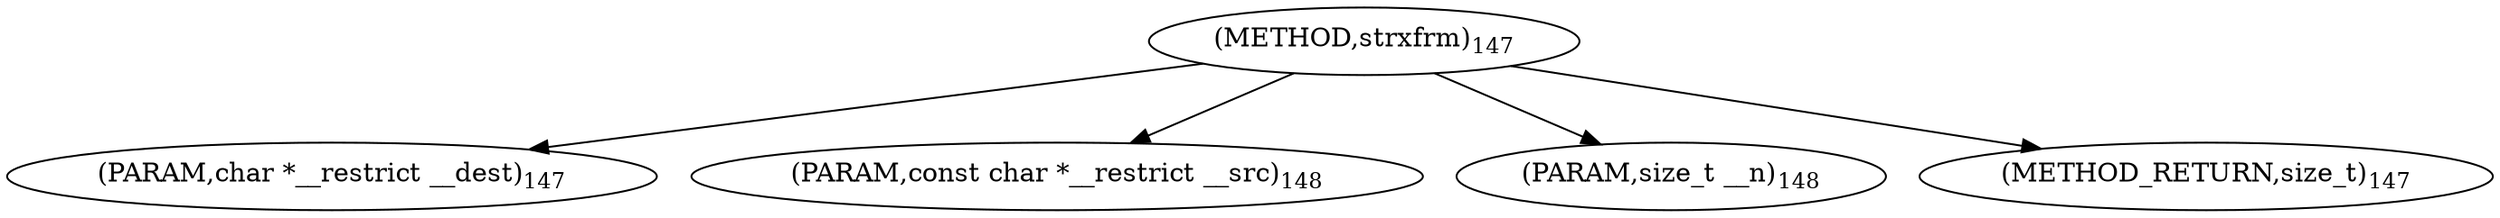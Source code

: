 digraph "strxfrm" {  
"98816" [label = <(METHOD,strxfrm)<SUB>147</SUB>> ]
"98817" [label = <(PARAM,char *__restrict __dest)<SUB>147</SUB>> ]
"98818" [label = <(PARAM,const char *__restrict __src)<SUB>148</SUB>> ]
"98819" [label = <(PARAM,size_t __n)<SUB>148</SUB>> ]
"98820" [label = <(METHOD_RETURN,size_t)<SUB>147</SUB>> ]
  "98816" -> "98817" 
  "98816" -> "98818" 
  "98816" -> "98819" 
  "98816" -> "98820" 
}

